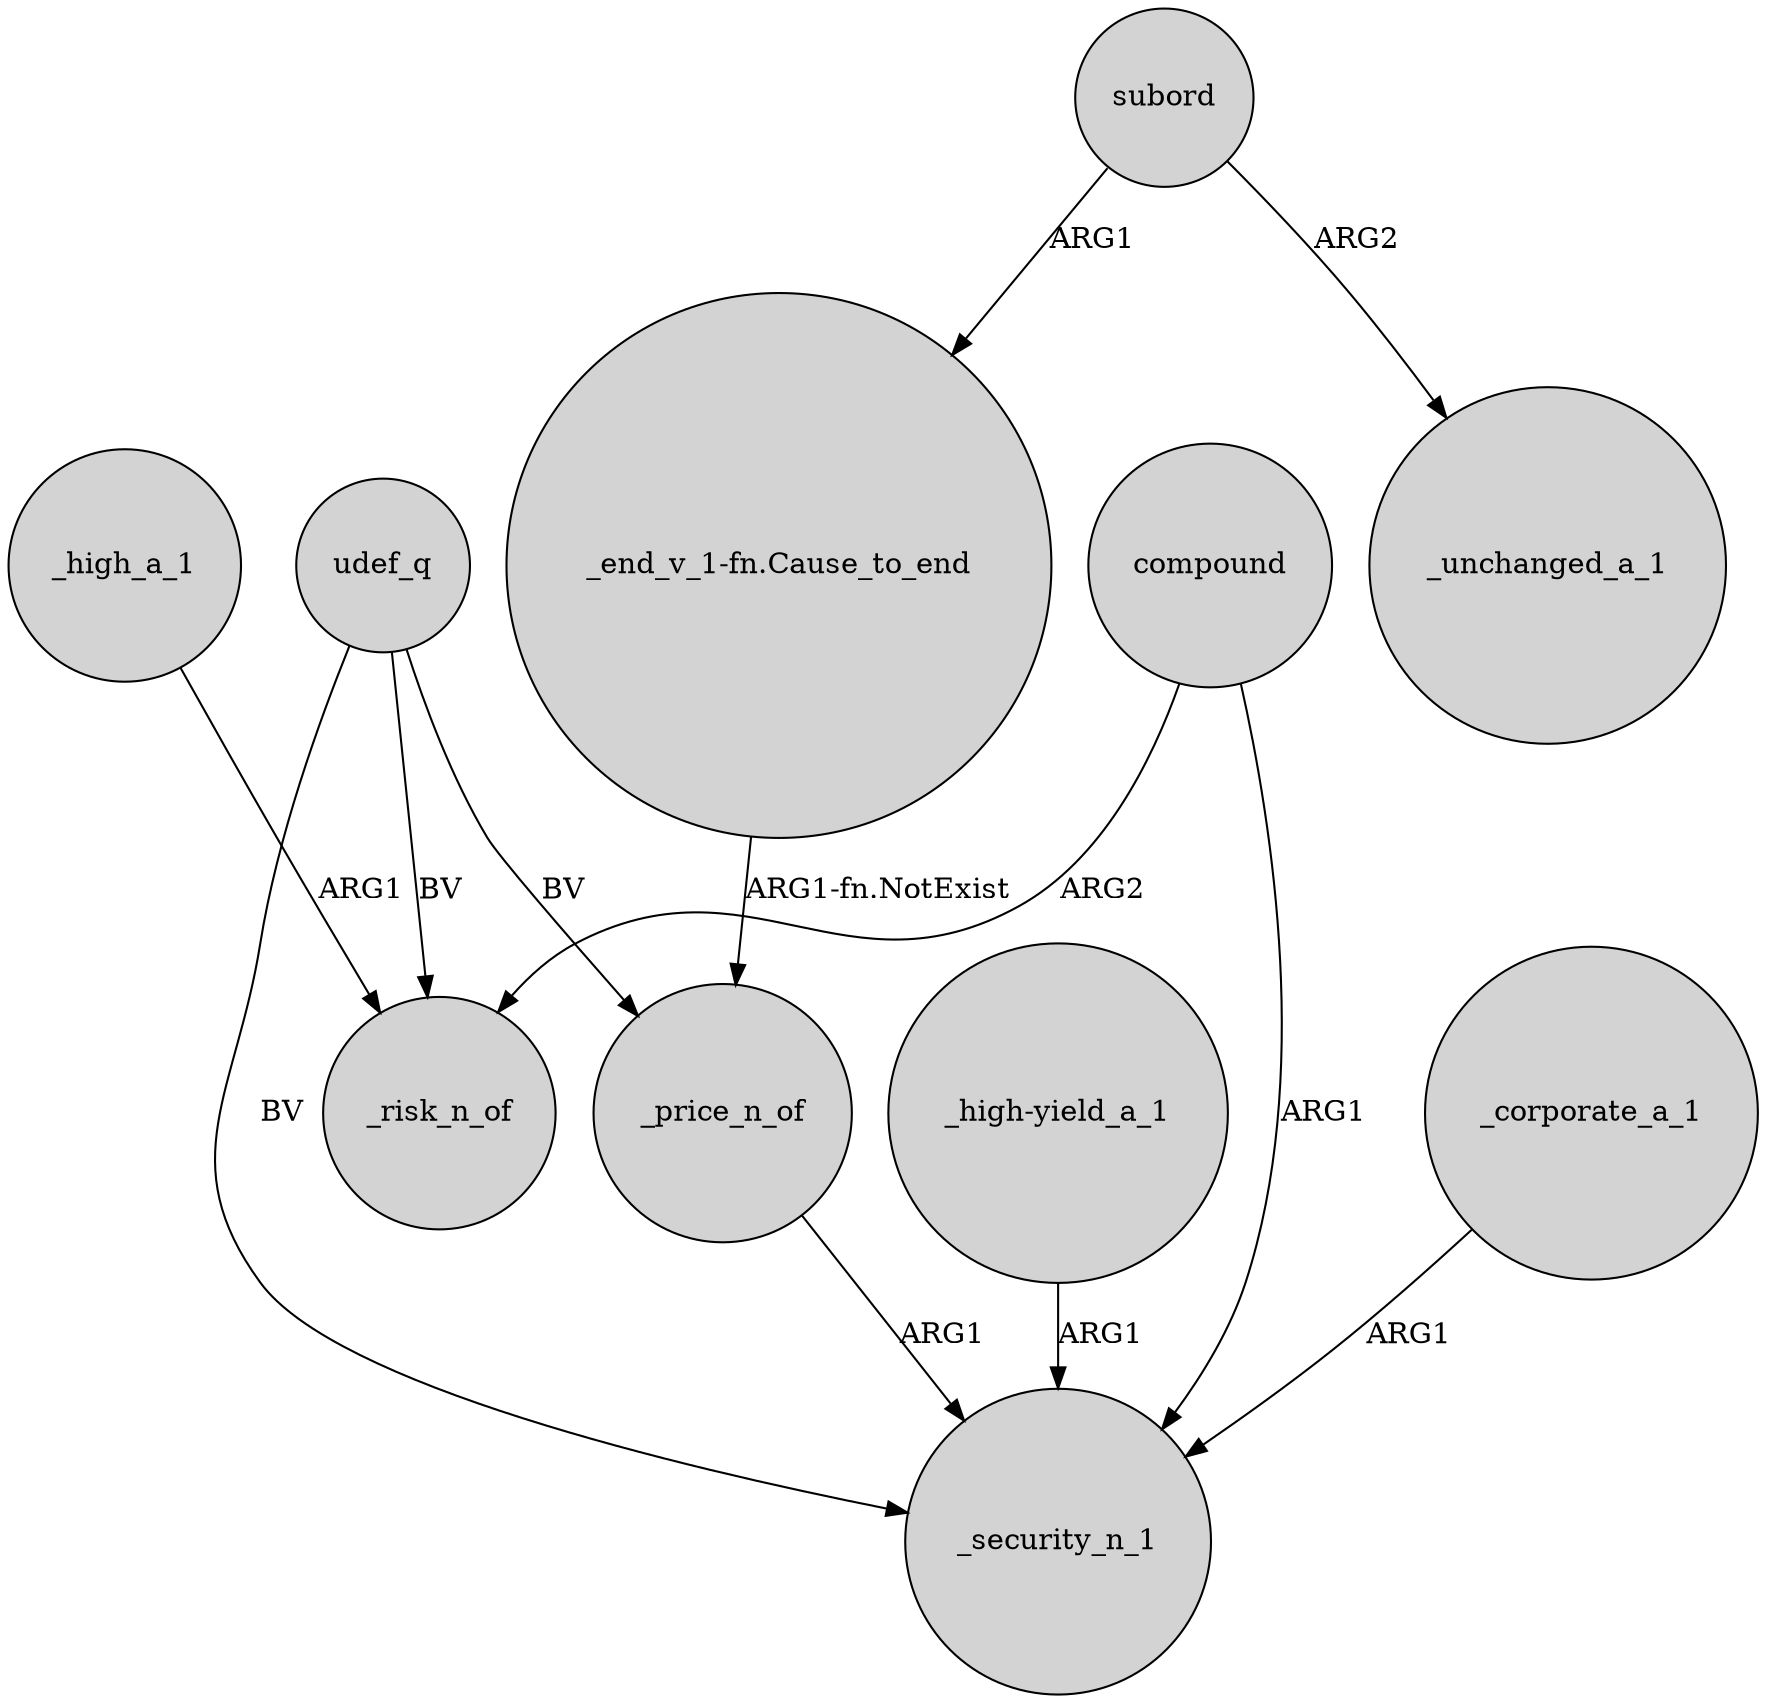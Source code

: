 digraph {
	node [shape=circle style=filled]
	udef_q -> _risk_n_of [label=BV]
	compound -> _risk_n_of [label=ARG2]
	subord -> _unchanged_a_1 [label=ARG2]
	_high_a_1 -> _risk_n_of [label=ARG1]
	"_high-yield_a_1" -> _security_n_1 [label=ARG1]
	udef_q -> _price_n_of [label=BV]
	"_end_v_1-fn.Cause_to_end" -> _price_n_of [label="ARG1-fn.NotExist"]
	compound -> _security_n_1 [label=ARG1]
	_price_n_of -> _security_n_1 [label=ARG1]
	_corporate_a_1 -> _security_n_1 [label=ARG1]
	udef_q -> _security_n_1 [label=BV]
	subord -> "_end_v_1-fn.Cause_to_end" [label=ARG1]
}
